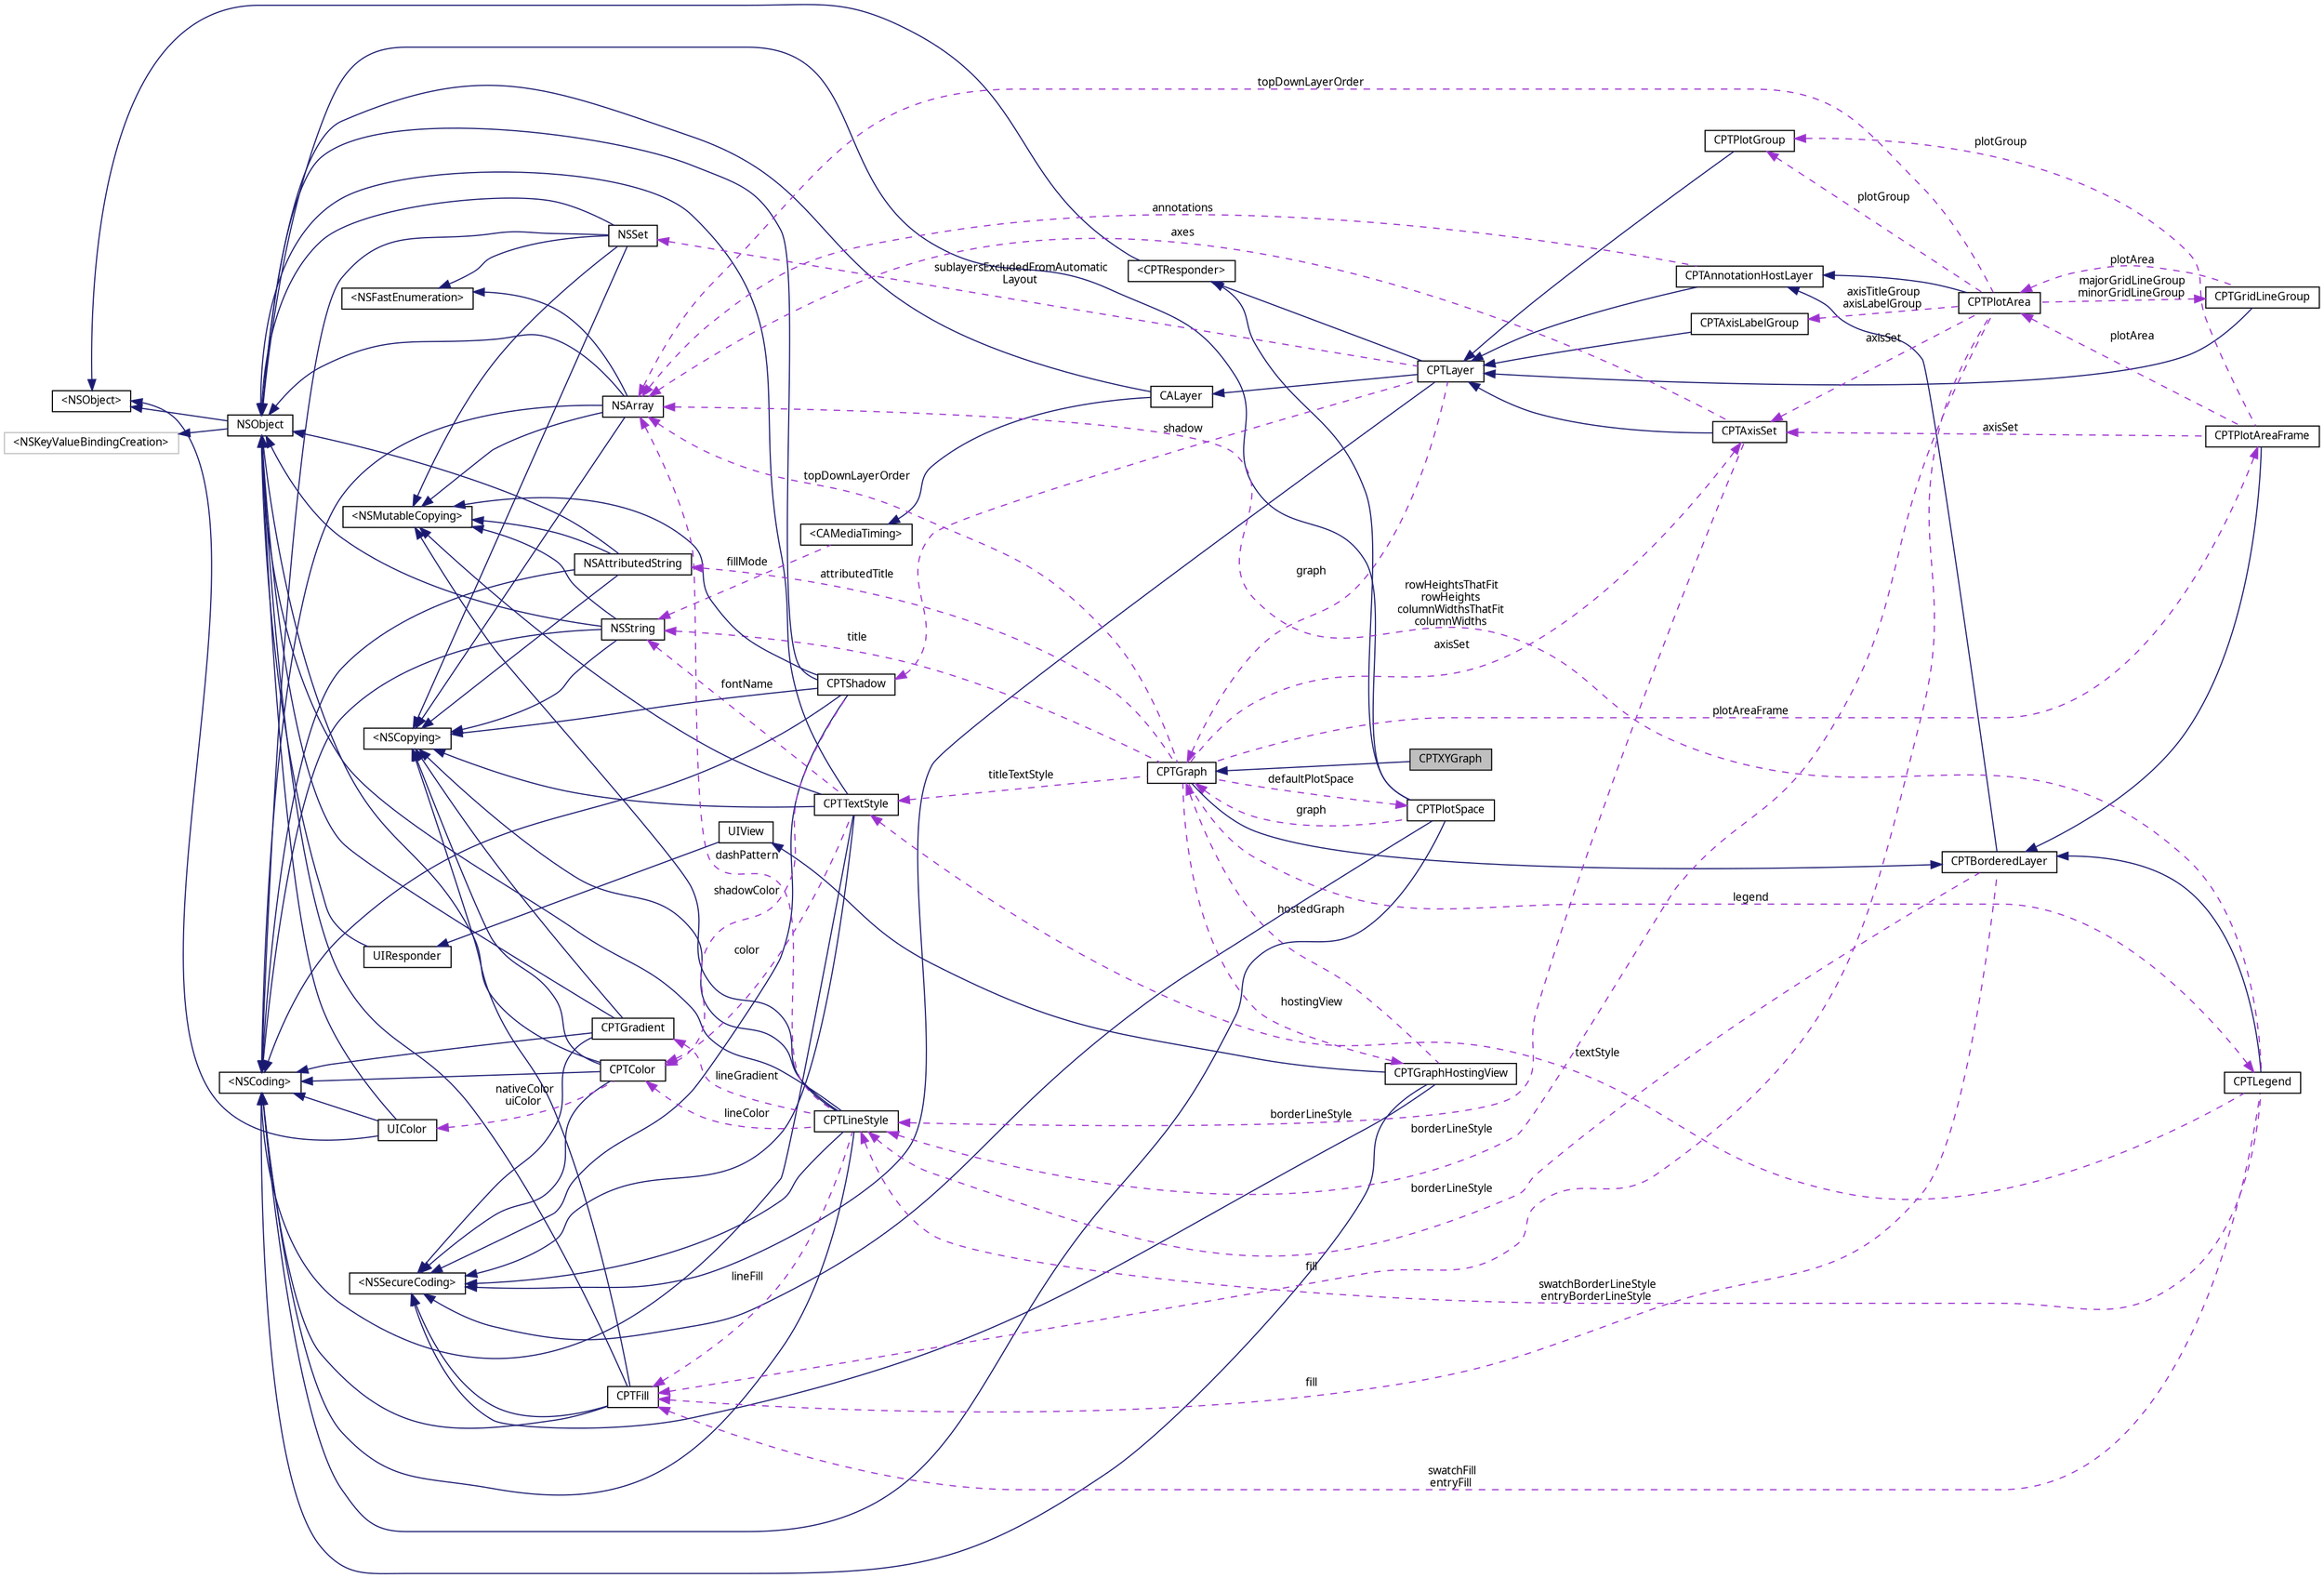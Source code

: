 digraph "CPTXYGraph"
{
 // LATEX_PDF_SIZE
  bgcolor="transparent";
  edge [fontname="Lucinda Grande",fontsize="10",labelfontname="Lucinda Grande",labelfontsize="10"];
  node [fontname="Lucinda Grande",fontsize="10",shape=record];
  rankdir="LR";
  Node1 [label="CPTXYGraph",height=0.2,width=0.4,color="black", fillcolor="grey75", style="filled", fontcolor="black",tooltip="A graph using a cartesian (X-Y) plot space."];
  Node2 -> Node1 [dir="back",color="midnightblue",fontsize="10",style="solid",fontname="Lucinda Grande"];
  Node2 [label="CPTGraph",height=0.2,width=0.4,color="black",URL="$interface_c_p_t_graph.html",tooltip="An abstract graph class."];
  Node3 -> Node2 [dir="back",color="midnightblue",fontsize="10",style="solid",fontname="Lucinda Grande"];
  Node3 [label="CPTBorderedLayer",height=0.2,width=0.4,color="black",URL="$interface_c_p_t_bordered_layer.html",tooltip="A layer with a border line and background fill."];
  Node4 -> Node3 [dir="back",color="midnightblue",fontsize="10",style="solid",fontname="Lucinda Grande"];
  Node4 [label="CPTAnnotationHostLayer",height=0.2,width=0.4,color="black",URL="$interface_c_p_t_annotation_host_layer.html",tooltip="A container layer for annotations."];
  Node5 -> Node4 [dir="back",color="midnightblue",fontsize="10",style="solid",fontname="Lucinda Grande"];
  Node5 [label="CPTLayer",height=0.2,width=0.4,color="black",URL="$interface_c_p_t_layer.html",tooltip="Base class for all Core Animation layers in Core Plot."];
  Node6 -> Node5 [dir="back",color="midnightblue",fontsize="10",style="solid",fontname="Lucinda Grande"];
  Node6 [label="CALayer",height=0.2,width=0.4,color="black",URL="/Users/eskroch/Projects/Core Plot/documentation/doxygen/doxygen-cocoa-touch-tags.xml$https://developer.apple.com/library/ios/.html#documentation/GraphicsImaging/Reference/CALayer_class/Introduction/Introduction",tooltip=" "];
  Node7 -> Node6 [dir="back",color="midnightblue",fontsize="10",style="solid",fontname="Lucinda Grande"];
  Node7 [label="NSObject",height=0.2,width=0.4,color="black",URL="/Users/eskroch/Projects/Core Plot/documentation/doxygen/doxygen-cocoa-touch-tags.xml$https://developer.apple.com/library/ios/.html#documentation/Cocoa/Reference/Foundation/Classes/NSObject_Class/Reference/Reference",tooltip=" "];
  Node8 -> Node7 [dir="back",color="midnightblue",fontsize="10",style="solid",fontname="Lucinda Grande"];
  Node8 [label="\<NSObject\>",height=0.2,width=0.4,color="black",URL="/Users/eskroch/Projects/Core Plot/documentation/doxygen/doxygen-cocoa-touch-tags.xml$https://developer.apple.com/library/ios/.html#documentation/Cocoa/Reference/Foundation/Protocols/NSObject_Protocol/Reference/NSObject",tooltip=" "];
  Node9 -> Node7 [dir="back",color="midnightblue",fontsize="10",style="solid",fontname="Lucinda Grande"];
  Node9 [label="\<NSKeyValueBindingCreation\>",height=0.2,width=0.4,color="grey75",tooltip=" "];
  Node10 -> Node6 [dir="back",color="midnightblue",fontsize="10",style="solid",fontname="Lucinda Grande"];
  Node10 [label="\<CAMediaTiming\>",height=0.2,width=0.4,color="black",URL="/Users/eskroch/Projects/Core Plot/documentation/doxygen/doxygen-cocoa-touch-tags.xml$https://developer.apple.com/library/ios/.html#documentation/GraphicsImaging/Reference/CAMediaTiming_protocol/Introduction/Introduction",tooltip=" "];
  Node11 -> Node10 [dir="back",color="darkorchid3",fontsize="10",style="dashed",label=" fillMode" ,fontname="Lucinda Grande"];
  Node11 [label="NSString",height=0.2,width=0.4,color="black",URL="/Users/eskroch/Projects/Core Plot/documentation/doxygen/doxygen-cocoa-touch-tags.xml$https://developer.apple.com/library/ios/.html#documentation/Cocoa/Reference/Foundation/Classes/NSString_Class/Reference/NSString",tooltip=" "];
  Node7 -> Node11 [dir="back",color="midnightblue",fontsize="10",style="solid",fontname="Lucinda Grande"];
  Node12 -> Node11 [dir="back",color="midnightblue",fontsize="10",style="solid",fontname="Lucinda Grande"];
  Node12 [label="\<NSCoding\>",height=0.2,width=0.4,color="black",URL="/Users/eskroch/Projects/Core Plot/documentation/doxygen/doxygen-cocoa-touch-tags.xml$https://developer.apple.com/library/ios/.html#documentation/Cocoa/Reference/Foundation/Protocols/NSCoding_Protocol/Reference/Reference",tooltip=" "];
  Node13 -> Node11 [dir="back",color="midnightblue",fontsize="10",style="solid",fontname="Lucinda Grande"];
  Node13 [label="\<NSCopying\>",height=0.2,width=0.4,color="black",URL="/Users/eskroch/Projects/Core Plot/documentation/doxygen/doxygen-cocoa-touch-tags.xml$https://developer.apple.com/library/ios/.html#documentation/Cocoa/Reference/Foundation/Protocols/NSCopying_Protocol/Reference/Reference",tooltip=" "];
  Node14 -> Node11 [dir="back",color="midnightblue",fontsize="10",style="solid",fontname="Lucinda Grande"];
  Node14 [label="\<NSMutableCopying\>",height=0.2,width=0.4,color="black",URL="/Users/eskroch/Projects/Core Plot/documentation/doxygen/doxygen-cocoa-touch-tags.xml$https://developer.apple.com/library/ios/.html#documentation/Cocoa/Reference/Foundation/Protocols/NSMutableCopying_Protocol/Reference/Reference",tooltip=" "];
  Node15 -> Node5 [dir="back",color="midnightblue",fontsize="10",style="solid",fontname="Lucinda Grande"];
  Node15 [label="\<CPTResponder\>",height=0.2,width=0.4,color="black",URL="$protocol_c_p_t_responder-p.html",tooltip="The basis of all event processing in Core Plot."];
  Node8 -> Node15 [dir="back",color="midnightblue",fontsize="10",style="solid",fontname="Lucinda Grande"];
  Node16 -> Node5 [dir="back",color="midnightblue",fontsize="10",style="solid",fontname="Lucinda Grande"];
  Node16 [label="\<NSSecureCoding\>",height=0.2,width=0.4,color="black",URL="/Users/eskroch/Projects/Core Plot/documentation/doxygen/doxygen-cocoa-touch-tags.xml$https://developer.apple.com/library/ios/documentation/Foundation/Reference/NSSecureCoding_Protocol_Ref/.html",tooltip=" "];
  Node17 -> Node5 [dir="back",color="darkorchid3",fontsize="10",style="dashed",label=" shadow" ,fontname="Lucinda Grande"];
  Node17 [label="CPTShadow",height=0.2,width=0.4,color="black",URL="$interface_c_p_t_shadow.html",tooltip="Immutable wrapper for various shadow drawing properties."];
  Node7 -> Node17 [dir="back",color="midnightblue",fontsize="10",style="solid",fontname="Lucinda Grande"];
  Node13 -> Node17 [dir="back",color="midnightblue",fontsize="10",style="solid",fontname="Lucinda Grande"];
  Node14 -> Node17 [dir="back",color="midnightblue",fontsize="10",style="solid",fontname="Lucinda Grande"];
  Node12 -> Node17 [dir="back",color="midnightblue",fontsize="10",style="solid",fontname="Lucinda Grande"];
  Node16 -> Node17 [dir="back",color="midnightblue",fontsize="10",style="solid",fontname="Lucinda Grande"];
  Node18 -> Node17 [dir="back",color="darkorchid3",fontsize="10",style="dashed",label=" shadowColor" ,fontname="Lucinda Grande"];
  Node18 [label="CPTColor",height=0.2,width=0.4,color="black",URL="$interface_c_p_t_color.html",tooltip="An immutable color."];
  Node7 -> Node18 [dir="back",color="midnightblue",fontsize="10",style="solid",fontname="Lucinda Grande"];
  Node13 -> Node18 [dir="back",color="midnightblue",fontsize="10",style="solid",fontname="Lucinda Grande"];
  Node12 -> Node18 [dir="back",color="midnightblue",fontsize="10",style="solid",fontname="Lucinda Grande"];
  Node16 -> Node18 [dir="back",color="midnightblue",fontsize="10",style="solid",fontname="Lucinda Grande"];
  Node19 -> Node18 [dir="back",color="darkorchid3",fontsize="10",style="dashed",label=" nativeColor\nuiColor" ,fontname="Lucinda Grande"];
  Node19 [label="UIColor",height=0.2,width=0.4,color="black",URL="/Users/eskroch/Projects/Core Plot/documentation/doxygen/doxygen-cocoa-touch-tags.xml$https://developer.apple.com/library/ios/.html#documentation/UIKit/Reference/UIColor_Class/Reference/Reference",tooltip=" "];
  Node7 -> Node19 [dir="back",color="midnightblue",fontsize="10",style="solid",fontname="Lucinda Grande"];
  Node12 -> Node19 [dir="back",color="midnightblue",fontsize="10",style="solid",fontname="Lucinda Grande"];
  Node8 -> Node19 [dir="back",color="midnightblue",fontsize="10",style="solid",fontname="Lucinda Grande"];
  Node20 -> Node5 [dir="back",color="darkorchid3",fontsize="10",style="dashed",label=" sublayersExcludedFromAutomatic\lLayout" ,fontname="Lucinda Grande"];
  Node20 [label="NSSet",height=0.2,width=0.4,color="black",URL="/Users/eskroch/Projects/Core Plot/documentation/doxygen/doxygen-cocoa-touch-tags.xml$https://developer.apple.com/library/ios/.html#documentation/Cocoa/Reference/Foundation/Classes/NSSet_Class/Reference/Reference",tooltip=" "];
  Node7 -> Node20 [dir="back",color="midnightblue",fontsize="10",style="solid",fontname="Lucinda Grande"];
  Node12 -> Node20 [dir="back",color="midnightblue",fontsize="10",style="solid",fontname="Lucinda Grande"];
  Node13 -> Node20 [dir="back",color="midnightblue",fontsize="10",style="solid",fontname="Lucinda Grande"];
  Node21 -> Node20 [dir="back",color="midnightblue",fontsize="10",style="solid",fontname="Lucinda Grande"];
  Node21 [label="\<NSFastEnumeration\>",height=0.2,width=0.4,color="black",URL="/Users/eskroch/Projects/Core Plot/documentation/doxygen/doxygen-cocoa-touch-tags.xml$https://developer.apple.com/library/ios/.html#documentation/Cocoa/Reference/NSFastEnumeration_protocol/Reference/NSFastEnumeration",tooltip=" "];
  Node14 -> Node20 [dir="back",color="midnightblue",fontsize="10",style="solid",fontname="Lucinda Grande"];
  Node2 -> Node5 [dir="back",color="darkorchid3",fontsize="10",style="dashed",label=" graph" ,fontname="Lucinda Grande"];
  Node22 -> Node4 [dir="back",color="darkorchid3",fontsize="10",style="dashed",label=" annotations" ,fontname="Lucinda Grande"];
  Node22 [label="NSArray",height=0.2,width=0.4,color="black",URL="/Users/eskroch/Projects/Core Plot/documentation/doxygen/doxygen-cocoa-touch-tags.xml$https://developer.apple.com/library/ios/.html#documentation/Cocoa/Reference/Foundation/Classes/NSArray_Class/NSArray",tooltip=" "];
  Node7 -> Node22 [dir="back",color="midnightblue",fontsize="10",style="solid",fontname="Lucinda Grande"];
  Node12 -> Node22 [dir="back",color="midnightblue",fontsize="10",style="solid",fontname="Lucinda Grande"];
  Node13 -> Node22 [dir="back",color="midnightblue",fontsize="10",style="solid",fontname="Lucinda Grande"];
  Node21 -> Node22 [dir="back",color="midnightblue",fontsize="10",style="solid",fontname="Lucinda Grande"];
  Node14 -> Node22 [dir="back",color="midnightblue",fontsize="10",style="solid",fontname="Lucinda Grande"];
  Node23 -> Node3 [dir="back",color="darkorchid3",fontsize="10",style="dashed",label=" fill" ,fontname="Lucinda Grande"];
  Node23 [label="CPTFill",height=0.2,width=0.4,color="black",URL="$interface_c_p_t_fill.html",tooltip="Draws area fills."];
  Node7 -> Node23 [dir="back",color="midnightblue",fontsize="10",style="solid",fontname="Lucinda Grande"];
  Node13 -> Node23 [dir="back",color="midnightblue",fontsize="10",style="solid",fontname="Lucinda Grande"];
  Node12 -> Node23 [dir="back",color="midnightblue",fontsize="10",style="solid",fontname="Lucinda Grande"];
  Node16 -> Node23 [dir="back",color="midnightblue",fontsize="10",style="solid",fontname="Lucinda Grande"];
  Node24 -> Node3 [dir="back",color="darkorchid3",fontsize="10",style="dashed",label=" borderLineStyle" ,fontname="Lucinda Grande"];
  Node24 [label="CPTLineStyle",height=0.2,width=0.4,color="black",URL="$interface_c_p_t_line_style.html",tooltip="Immutable wrapper for various line drawing properties. Create a CPTMutableLineStyle if you want to cu..."];
  Node7 -> Node24 [dir="back",color="midnightblue",fontsize="10",style="solid",fontname="Lucinda Grande"];
  Node13 -> Node24 [dir="back",color="midnightblue",fontsize="10",style="solid",fontname="Lucinda Grande"];
  Node14 -> Node24 [dir="back",color="midnightblue",fontsize="10",style="solid",fontname="Lucinda Grande"];
  Node12 -> Node24 [dir="back",color="midnightblue",fontsize="10",style="solid",fontname="Lucinda Grande"];
  Node16 -> Node24 [dir="back",color="midnightblue",fontsize="10",style="solid",fontname="Lucinda Grande"];
  Node23 -> Node24 [dir="back",color="darkorchid3",fontsize="10",style="dashed",label=" lineFill" ,fontname="Lucinda Grande"];
  Node25 -> Node24 [dir="back",color="darkorchid3",fontsize="10",style="dashed",label=" lineGradient" ,fontname="Lucinda Grande"];
  Node25 [label="CPTGradient",height=0.2,width=0.4,color="black",URL="$interface_c_p_t_gradient.html",tooltip="Draws color gradient fills."];
  Node7 -> Node25 [dir="back",color="midnightblue",fontsize="10",style="solid",fontname="Lucinda Grande"];
  Node13 -> Node25 [dir="back",color="midnightblue",fontsize="10",style="solid",fontname="Lucinda Grande"];
  Node12 -> Node25 [dir="back",color="midnightblue",fontsize="10",style="solid",fontname="Lucinda Grande"];
  Node16 -> Node25 [dir="back",color="midnightblue",fontsize="10",style="solid",fontname="Lucinda Grande"];
  Node18 -> Node24 [dir="back",color="darkorchid3",fontsize="10",style="dashed",label=" lineColor" ,fontname="Lucinda Grande"];
  Node22 -> Node24 [dir="back",color="darkorchid3",fontsize="10",style="dashed",label=" dashPattern" ,fontname="Lucinda Grande"];
  Node26 -> Node2 [dir="back",color="darkorchid3",fontsize="10",style="dashed",label=" titleTextStyle" ,fontname="Lucinda Grande"];
  Node26 [label="CPTTextStyle",height=0.2,width=0.4,color="black",URL="$interface_c_p_t_text_style.html",tooltip="Immutable wrapper for various text style properties."];
  Node7 -> Node26 [dir="back",color="midnightblue",fontsize="10",style="solid",fontname="Lucinda Grande"];
  Node13 -> Node26 [dir="back",color="midnightblue",fontsize="10",style="solid",fontname="Lucinda Grande"];
  Node14 -> Node26 [dir="back",color="midnightblue",fontsize="10",style="solid",fontname="Lucinda Grande"];
  Node12 -> Node26 [dir="back",color="midnightblue",fontsize="10",style="solid",fontname="Lucinda Grande"];
  Node16 -> Node26 [dir="back",color="midnightblue",fontsize="10",style="solid",fontname="Lucinda Grande"];
  Node11 -> Node26 [dir="back",color="darkorchid3",fontsize="10",style="dashed",label=" fontName" ,fontname="Lucinda Grande"];
  Node18 -> Node26 [dir="back",color="darkorchid3",fontsize="10",style="dashed",label=" color" ,fontname="Lucinda Grande"];
  Node27 -> Node2 [dir="back",color="darkorchid3",fontsize="10",style="dashed",label=" hostingView" ,fontname="Lucinda Grande"];
  Node27 [label="CPTGraphHostingView",height=0.2,width=0.4,color="black",URL="$interface_c_p_t_graph_hosting_view.html",tooltip="A container view for displaying a CPTGraph."];
  Node28 -> Node27 [dir="back",color="midnightblue",fontsize="10",style="solid",fontname="Lucinda Grande"];
  Node28 [label="UIView",height=0.2,width=0.4,color="black",URL="/Users/eskroch/Projects/Core Plot/documentation/doxygen/doxygen-cocoa-touch-tags.xml$https://developer.apple.com/library/ios/.html#documentation/UIKit/Reference/UIView_Class/UIView/UIView",tooltip=" "];
  Node29 -> Node28 [dir="back",color="midnightblue",fontsize="10",style="solid",fontname="Lucinda Grande"];
  Node29 [label="UIResponder",height=0.2,width=0.4,color="black",URL="/Users/eskroch/Projects/Core Plot/documentation/doxygen/doxygen-cocoa-touch-tags.xml$https://developer.apple.com/library/ios/#documentation/UIKit/Reference/UIResponder_Class/Reference/Reference.html.html#//apple_ref/occ/cl/UIResponder",tooltip=" "];
  Node7 -> Node29 [dir="back",color="midnightblue",fontsize="10",style="solid",fontname="Lucinda Grande"];
  Node12 -> Node27 [dir="back",color="midnightblue",fontsize="10",style="solid",fontname="Lucinda Grande"];
  Node16 -> Node27 [dir="back",color="midnightblue",fontsize="10",style="solid",fontname="Lucinda Grande"];
  Node2 -> Node27 [dir="back",color="darkorchid3",fontsize="10",style="dashed",label=" hostedGraph" ,fontname="Lucinda Grande"];
  Node30 -> Node2 [dir="back",color="darkorchid3",fontsize="10",style="dashed",label=" axisSet" ,fontname="Lucinda Grande"];
  Node30 [label="CPTAxisSet",height=0.2,width=0.4,color="black",URL="$interface_c_p_t_axis_set.html",tooltip="A container layer for the set of axes for a graph."];
  Node5 -> Node30 [dir="back",color="midnightblue",fontsize="10",style="solid",fontname="Lucinda Grande"];
  Node24 -> Node30 [dir="back",color="darkorchid3",fontsize="10",style="dashed",label=" borderLineStyle" ,fontname="Lucinda Grande"];
  Node22 -> Node30 [dir="back",color="darkorchid3",fontsize="10",style="dashed",label=" axes" ,fontname="Lucinda Grande"];
  Node31 -> Node2 [dir="back",color="darkorchid3",fontsize="10",style="dashed",label=" attributedTitle" ,fontname="Lucinda Grande"];
  Node31 [label="NSAttributedString",height=0.2,width=0.4,color="black",URL="/Users/eskroch/Projects/Core Plot/documentation/doxygen/doxygen-cocoa-touch-tags.xml$https://developer.apple.com/library/ios/.html#documentation/Cocoa/Reference/Foundation/Classes/NSAttributedString_Class/Reference/NSAttributedString",tooltip=" "];
  Node7 -> Node31 [dir="back",color="midnightblue",fontsize="10",style="solid",fontname="Lucinda Grande"];
  Node12 -> Node31 [dir="back",color="midnightblue",fontsize="10",style="solid",fontname="Lucinda Grande"];
  Node13 -> Node31 [dir="back",color="midnightblue",fontsize="10",style="solid",fontname="Lucinda Grande"];
  Node14 -> Node31 [dir="back",color="midnightblue",fontsize="10",style="solid",fontname="Lucinda Grande"];
  Node32 -> Node2 [dir="back",color="darkorchid3",fontsize="10",style="dashed",label=" plotAreaFrame" ,fontname="Lucinda Grande"];
  Node32 [label="CPTPlotAreaFrame",height=0.2,width=0.4,color="black",URL="$interface_c_p_t_plot_area_frame.html",tooltip="A layer drawn on top of the graph layer and behind all plot elements."];
  Node3 -> Node32 [dir="back",color="midnightblue",fontsize="10",style="solid",fontname="Lucinda Grande"];
  Node30 -> Node32 [dir="back",color="darkorchid3",fontsize="10",style="dashed",label=" axisSet" ,fontname="Lucinda Grande"];
  Node33 -> Node32 [dir="back",color="darkorchid3",fontsize="10",style="dashed",label=" plotArea" ,fontname="Lucinda Grande"];
  Node33 [label="CPTPlotArea",height=0.2,width=0.4,color="black",URL="$interface_c_p_t_plot_area.html",tooltip="A layer representing the actual plotting area of a graph."];
  Node4 -> Node33 [dir="back",color="midnightblue",fontsize="10",style="solid",fontname="Lucinda Grande"];
  Node34 -> Node33 [dir="back",color="darkorchid3",fontsize="10",style="dashed",label=" majorGridLineGroup\nminorGridLineGroup" ,fontname="Lucinda Grande"];
  Node34 [label="CPTGridLineGroup",height=0.2,width=0.4,color="black",URL="$interface_c_p_t_grid_line_group.html",tooltip="A group of grid line layers."];
  Node5 -> Node34 [dir="back",color="midnightblue",fontsize="10",style="solid",fontname="Lucinda Grande"];
  Node33 -> Node34 [dir="back",color="darkorchid3",fontsize="10",style="dashed",label=" plotArea" ,fontname="Lucinda Grande"];
  Node23 -> Node33 [dir="back",color="darkorchid3",fontsize="10",style="dashed",label=" fill" ,fontname="Lucinda Grande"];
  Node30 -> Node33 [dir="back",color="darkorchid3",fontsize="10",style="dashed",label=" axisSet" ,fontname="Lucinda Grande"];
  Node24 -> Node33 [dir="back",color="darkorchid3",fontsize="10",style="dashed",label=" borderLineStyle" ,fontname="Lucinda Grande"];
  Node35 -> Node33 [dir="back",color="darkorchid3",fontsize="10",style="dashed",label=" axisTitleGroup\naxisLabelGroup" ,fontname="Lucinda Grande"];
  Node35 [label="CPTAxisLabelGroup",height=0.2,width=0.4,color="black",URL="$interface_c_p_t_axis_label_group.html",tooltip="A container layer for the axis labels."];
  Node5 -> Node35 [dir="back",color="midnightblue",fontsize="10",style="solid",fontname="Lucinda Grande"];
  Node36 -> Node33 [dir="back",color="darkorchid3",fontsize="10",style="dashed",label=" plotGroup" ,fontname="Lucinda Grande"];
  Node36 [label="CPTPlotGroup",height=0.2,width=0.4,color="black",URL="$interface_c_p_t_plot_group.html",tooltip="Defines the coordinate system of a plot."];
  Node5 -> Node36 [dir="back",color="midnightblue",fontsize="10",style="solid",fontname="Lucinda Grande"];
  Node22 -> Node33 [dir="back",color="darkorchid3",fontsize="10",style="dashed",label=" topDownLayerOrder" ,fontname="Lucinda Grande"];
  Node36 -> Node32 [dir="back",color="darkorchid3",fontsize="10",style="dashed",label=" plotGroup" ,fontname="Lucinda Grande"];
  Node11 -> Node2 [dir="back",color="darkorchid3",fontsize="10",style="dashed",label=" title" ,fontname="Lucinda Grande"];
  Node37 -> Node2 [dir="back",color="darkorchid3",fontsize="10",style="dashed",label=" defaultPlotSpace" ,fontname="Lucinda Grande"];
  Node37 [label="CPTPlotSpace",height=0.2,width=0.4,color="black",URL="$interface_c_p_t_plot_space.html",tooltip="Defines the coordinate system of a plot."];
  Node7 -> Node37 [dir="back",color="midnightblue",fontsize="10",style="solid",fontname="Lucinda Grande"];
  Node15 -> Node37 [dir="back",color="midnightblue",fontsize="10",style="solid",fontname="Lucinda Grande"];
  Node12 -> Node37 [dir="back",color="midnightblue",fontsize="10",style="solid",fontname="Lucinda Grande"];
  Node16 -> Node37 [dir="back",color="midnightblue",fontsize="10",style="solid",fontname="Lucinda Grande"];
  Node2 -> Node37 [dir="back",color="darkorchid3",fontsize="10",style="dashed",label=" graph" ,fontname="Lucinda Grande"];
  Node38 -> Node2 [dir="back",color="darkorchid3",fontsize="10",style="dashed",label=" legend" ,fontname="Lucinda Grande"];
  Node38 [label="CPTLegend",height=0.2,width=0.4,color="black",URL="$interface_c_p_t_legend.html",tooltip="A graph legend."];
  Node3 -> Node38 [dir="back",color="midnightblue",fontsize="10",style="solid",fontname="Lucinda Grande"];
  Node26 -> Node38 [dir="back",color="darkorchid3",fontsize="10",style="dashed",label=" textStyle" ,fontname="Lucinda Grande"];
  Node23 -> Node38 [dir="back",color="darkorchid3",fontsize="10",style="dashed",label=" swatchFill\nentryFill" ,fontname="Lucinda Grande"];
  Node24 -> Node38 [dir="back",color="darkorchid3",fontsize="10",style="dashed",label=" swatchBorderLineStyle\nentryBorderLineStyle" ,fontname="Lucinda Grande"];
  Node22 -> Node38 [dir="back",color="darkorchid3",fontsize="10",style="dashed",label=" rowHeightsThatFit\nrowHeights\ncolumnWidthsThatFit\ncolumnWidths" ,fontname="Lucinda Grande"];
  Node22 -> Node2 [dir="back",color="darkorchid3",fontsize="10",style="dashed",label=" topDownLayerOrder" ,fontname="Lucinda Grande"];
}
